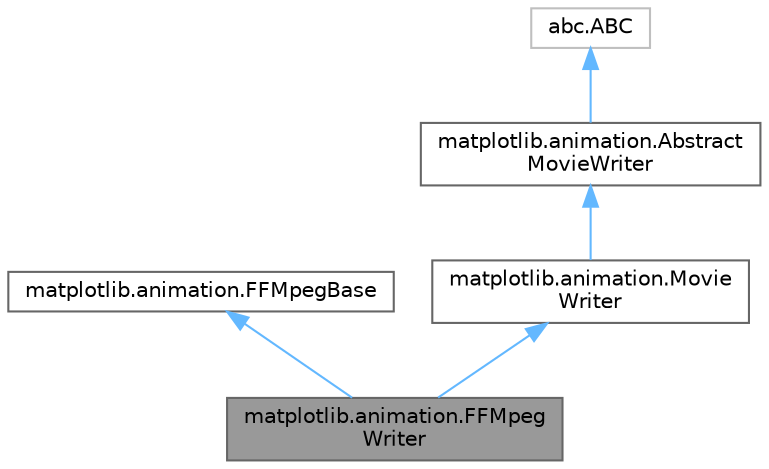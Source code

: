 digraph "matplotlib.animation.FFMpegWriter"
{
 // LATEX_PDF_SIZE
  bgcolor="transparent";
  edge [fontname=Helvetica,fontsize=10,labelfontname=Helvetica,labelfontsize=10];
  node [fontname=Helvetica,fontsize=10,shape=box,height=0.2,width=0.4];
  Node1 [id="Node000001",label="matplotlib.animation.FFMpeg\lWriter",height=0.2,width=0.4,color="gray40", fillcolor="grey60", style="filled", fontcolor="black",tooltip=" "];
  Node2 -> Node1 [id="edge5_Node000001_Node000002",dir="back",color="steelblue1",style="solid",tooltip=" "];
  Node2 [id="Node000002",label="matplotlib.animation.FFMpegBase",height=0.2,width=0.4,color="gray40", fillcolor="white", style="filled",URL="$d6/d3b/classmatplotlib_1_1animation_1_1FFMpegBase.html",tooltip=" "];
  Node3 -> Node1 [id="edge6_Node000001_Node000003",dir="back",color="steelblue1",style="solid",tooltip=" "];
  Node3 [id="Node000003",label="matplotlib.animation.Movie\lWriter",height=0.2,width=0.4,color="gray40", fillcolor="white", style="filled",URL="$d3/d37/classmatplotlib_1_1animation_1_1MovieWriter.html",tooltip=" "];
  Node4 -> Node3 [id="edge7_Node000003_Node000004",dir="back",color="steelblue1",style="solid",tooltip=" "];
  Node4 [id="Node000004",label="matplotlib.animation.Abstract\lMovieWriter",height=0.2,width=0.4,color="gray40", fillcolor="white", style="filled",URL="$d6/d8e/classmatplotlib_1_1animation_1_1AbstractMovieWriter.html",tooltip=" "];
  Node5 -> Node4 [id="edge8_Node000004_Node000005",dir="back",color="steelblue1",style="solid",tooltip=" "];
  Node5 [id="Node000005",label="abc.ABC",height=0.2,width=0.4,color="grey75", fillcolor="white", style="filled",tooltip=" "];
}
